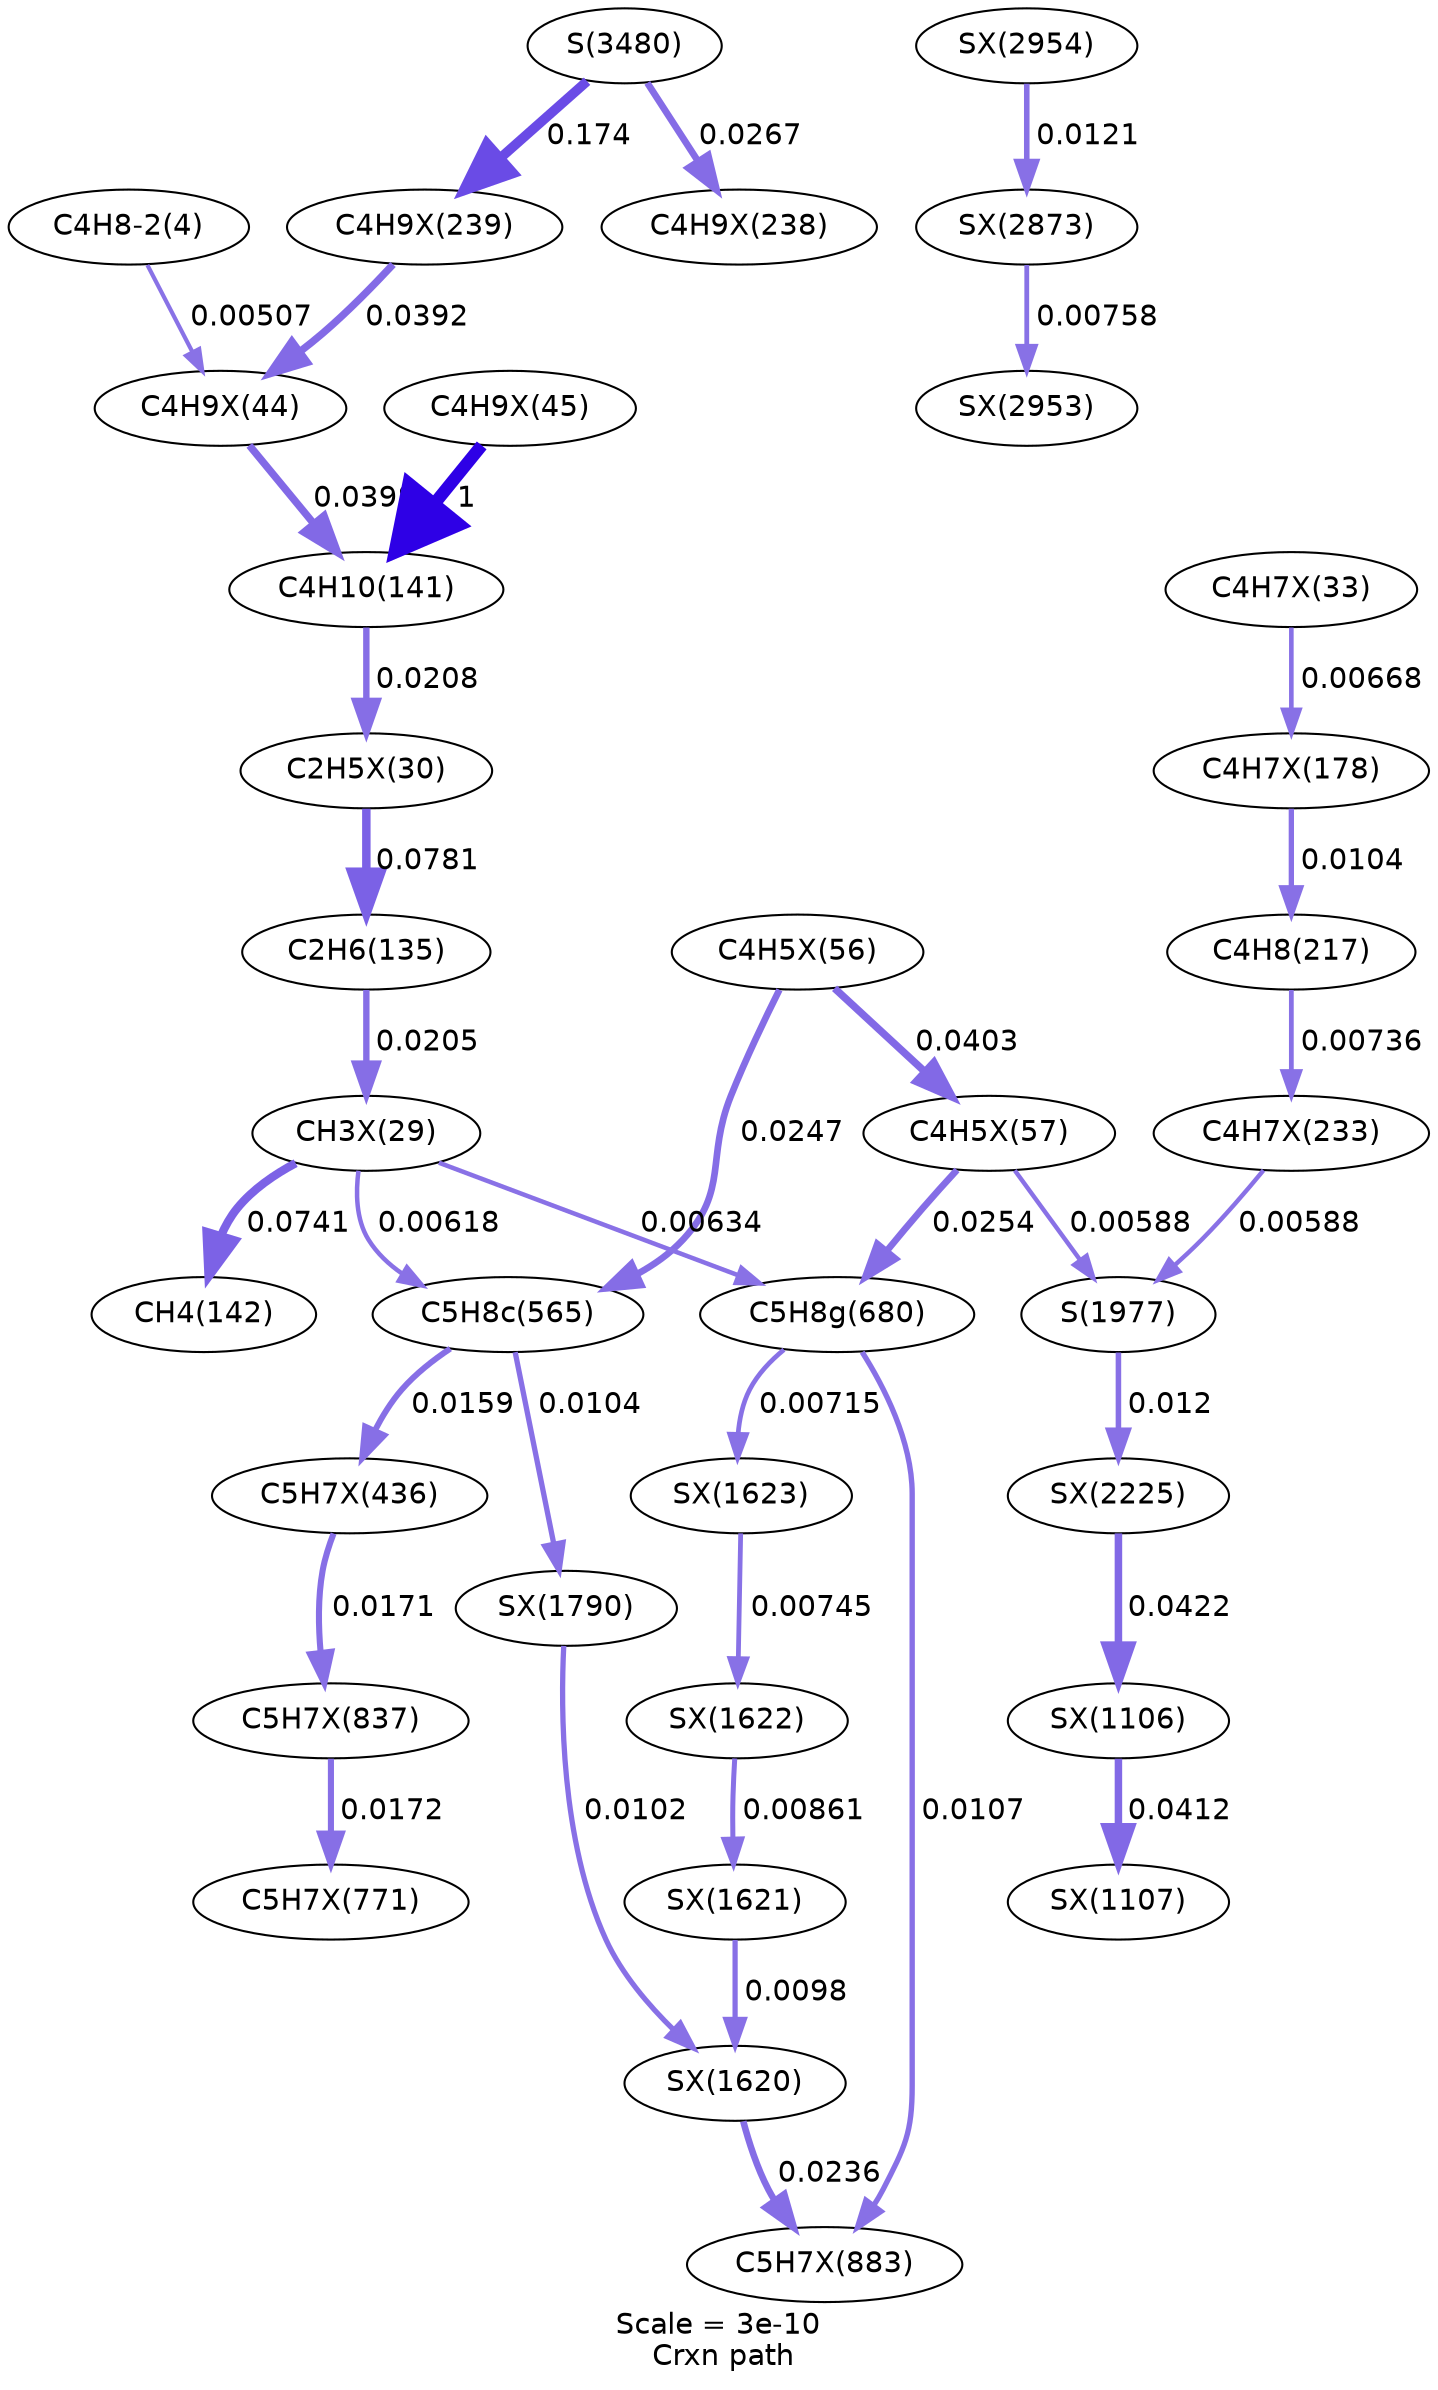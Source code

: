 digraph reaction_paths {
center=1;
s60 -> s61[fontname="Helvetica", style="setlinewidth(3.58)", arrowsize=1.79, color="0.7, 0.54, 0.9"
, label=" 0.0403"];
s61 -> s32[fontname="Helvetica", style="setlinewidth(3.23)", arrowsize=1.61, color="0.7, 0.525, 0.9"
, label=" 0.0254"];
s61 -> s35[fontname="Helvetica", style="setlinewidth(2.12)", arrowsize=1.06, color="0.7, 0.506, 0.9"
, label=" 0.00588"];
s60 -> s31[fontname="Helvetica", style="setlinewidth(3.21)", arrowsize=1.6, color="0.7, 0.525, 0.9"
, label=" 0.0247"];
s47 -> s12[fontname="Helvetica", style="setlinewidth(4.07)", arrowsize=2.04, color="0.7, 0.578, 0.9"
, label=" 0.0781"];
s15 -> s47[fontname="Helvetica", style="setlinewidth(3.08)", arrowsize=1.54, color="0.7, 0.521, 0.9"
, label=" 0.0208"];
s12 -> s46[fontname="Helvetica", style="setlinewidth(3.06)", arrowsize=1.53, color="0.7, 0.52, 0.9"
, label=" 0.0205"];
s50 -> s78[fontname="Helvetica", style="setlinewidth(2.22)", arrowsize=1.11, color="0.7, 0.507, 0.9"
, label=" 0.00668"];
s78 -> s24[fontname="Helvetica", style="setlinewidth(2.55)", arrowsize=1.27, color="0.7, 0.51, 0.9"
, label=" 0.0104"];
s24 -> s83[fontname="Helvetica", style="setlinewidth(2.29)", arrowsize=1.15, color="0.7, 0.507, 0.9"
, label=" 0.00736"];
s46 -> s16[fontname="Helvetica", style="setlinewidth(4.04)", arrowsize=2.02, color="0.7, 0.574, 0.9"
, label=" 0.0741"];
s46 -> s32[fontname="Helvetica", style="setlinewidth(2.18)", arrowsize=1.09, color="0.7, 0.506, 0.9"
, label=" 0.00634"];
s46 -> s31[fontname="Helvetica", style="setlinewidth(2.16)", arrowsize=1.08, color="0.7, 0.506, 0.9"
, label=" 0.00618"];
s7 -> s55[fontname="Helvetica", style="setlinewidth(2.01)", arrowsize=1.01, color="0.7, 0.505, 0.9"
, label=" 0.00507"];
s32 -> s108[fontname="Helvetica", style="setlinewidth(2.58)", arrowsize=1.29, color="0.7, 0.511, 0.9"
, label=" 0.0107"];
s32 -> s131[fontname="Helvetica", style="setlinewidth(2.27)", arrowsize=1.14, color="0.7, 0.507, 0.9"
, label=" 0.00715"];
s31 -> s95[fontname="Helvetica", style="setlinewidth(2.87)", arrowsize=1.44, color="0.7, 0.516, 0.9"
, label=" 0.0159"];
s31 -> s134[fontname="Helvetica", style="setlinewidth(2.55)", arrowsize=1.28, color="0.7, 0.51, 0.9"
, label=" 0.0104"];
s83 -> s35[fontname="Helvetica", style="setlinewidth(2.12)", arrowsize=1.06, color="0.7, 0.506, 0.9"
, label=" 0.00588"];
s35 -> s136[fontname="Helvetica", style="setlinewidth(2.66)", arrowsize=1.33, color="0.7, 0.512, 0.9"
, label=" 0.012"];
s55 -> s15[fontname="Helvetica", style="setlinewidth(3.57)", arrowsize=1.78, color="0.7, 0.54, 0.9"
, label=" 0.0398"];
s85 -> s55[fontname="Helvetica", style="setlinewidth(3.55)", arrowsize=1.78, color="0.7, 0.539, 0.9"
, label=" 0.0392"];
s56 -> s15[fontname="Helvetica", style="setlinewidth(6)", arrowsize=3, color="0.7, 1.5, 0.9"
, label=" 1"];
s142 -> s139[fontname="Helvetica", style="setlinewidth(2.67)", arrowsize=1.33, color="0.7, 0.512, 0.9"
, label=" 0.0121"];
s139 -> s141[fontname="Helvetica", style="setlinewidth(2.31)", arrowsize=1.16, color="0.7, 0.508, 0.9"
, label=" 0.00758"];
s39 -> s85[fontname="Helvetica", style="setlinewidth(4.68)", arrowsize=2.34, color="0.7, 0.674, 0.9"
, label=" 0.174"];
s39 -> s84[fontname="Helvetica", style="setlinewidth(3.26)", arrowsize=1.63, color="0.7, 0.527, 0.9"
, label=" 0.0267"];
s95 -> s107[fontname="Helvetica", style="setlinewidth(2.93)", arrowsize=1.46, color="0.7, 0.517, 0.9"
, label=" 0.0171"];
s107 -> s106[fontname="Helvetica", style="setlinewidth(2.93)", arrowsize=1.47, color="0.7, 0.517, 0.9"
, label=" 0.0172"];
s128 -> s108[fontname="Helvetica", style="setlinewidth(3.17)", arrowsize=1.59, color="0.7, 0.524, 0.9"
, label=" 0.0236"];
s134 -> s128[fontname="Helvetica", style="setlinewidth(2.54)", arrowsize=1.27, color="0.7, 0.51, 0.9"
, label=" 0.0102"];
s129 -> s128[fontname="Helvetica", style="setlinewidth(2.51)", arrowsize=1.25, color="0.7, 0.51, 0.9"
, label=" 0.0098"];
s130 -> s129[fontname="Helvetica", style="setlinewidth(2.41)", arrowsize=1.21, color="0.7, 0.509, 0.9"
, label=" 0.00861"];
s131 -> s130[fontname="Helvetica", style="setlinewidth(2.3)", arrowsize=1.15, color="0.7, 0.507, 0.9"
, label=" 0.00745"];
s117 -> s118[fontname="Helvetica", style="setlinewidth(3.59)", arrowsize=1.8, color="0.7, 0.541, 0.9"
, label=" 0.0412"];
s136 -> s117[fontname="Helvetica", style="setlinewidth(3.61)", arrowsize=1.8, color="0.7, 0.542, 0.9"
, label=" 0.0422"];
s7 [ fontname="Helvetica", label="C4H8-2(4)"];
s12 [ fontname="Helvetica", label="C2H6(135)"];
s15 [ fontname="Helvetica", label="C4H10(141)"];
s16 [ fontname="Helvetica", label="CH4(142)"];
s24 [ fontname="Helvetica", label="C4H8(217)"];
s31 [ fontname="Helvetica", label="C5H8c(565)"];
s32 [ fontname="Helvetica", label="C5H8g(680)"];
s35 [ fontname="Helvetica", label="S(1977)"];
s39 [ fontname="Helvetica", label="S(3480)"];
s46 [ fontname="Helvetica", label="CH3X(29)"];
s47 [ fontname="Helvetica", label="C2H5X(30)"];
s50 [ fontname="Helvetica", label="C4H7X(33)"];
s55 [ fontname="Helvetica", label="C4H9X(44)"];
s56 [ fontname="Helvetica", label="C4H9X(45)"];
s60 [ fontname="Helvetica", label="C4H5X(56)"];
s61 [ fontname="Helvetica", label="C4H5X(57)"];
s78 [ fontname="Helvetica", label="C4H7X(178)"];
s83 [ fontname="Helvetica", label="C4H7X(233)"];
s84 [ fontname="Helvetica", label="C4H9X(238)"];
s85 [ fontname="Helvetica", label="C4H9X(239)"];
s95 [ fontname="Helvetica", label="C5H7X(436)"];
s106 [ fontname="Helvetica", label="C5H7X(771)"];
s107 [ fontname="Helvetica", label="C5H7X(837)"];
s108 [ fontname="Helvetica", label="C5H7X(883)"];
s117 [ fontname="Helvetica", label="SX(1106)"];
s118 [ fontname="Helvetica", label="SX(1107)"];
s128 [ fontname="Helvetica", label="SX(1620)"];
s129 [ fontname="Helvetica", label="SX(1621)"];
s130 [ fontname="Helvetica", label="SX(1622)"];
s131 [ fontname="Helvetica", label="SX(1623)"];
s134 [ fontname="Helvetica", label="SX(1790)"];
s136 [ fontname="Helvetica", label="SX(2225)"];
s139 [ fontname="Helvetica", label="SX(2873)"];
s141 [ fontname="Helvetica", label="SX(2953)"];
s142 [ fontname="Helvetica", label="SX(2954)"];
 label = "Scale = 3e-10\l Crxn path";
 fontname = "Helvetica";
}
